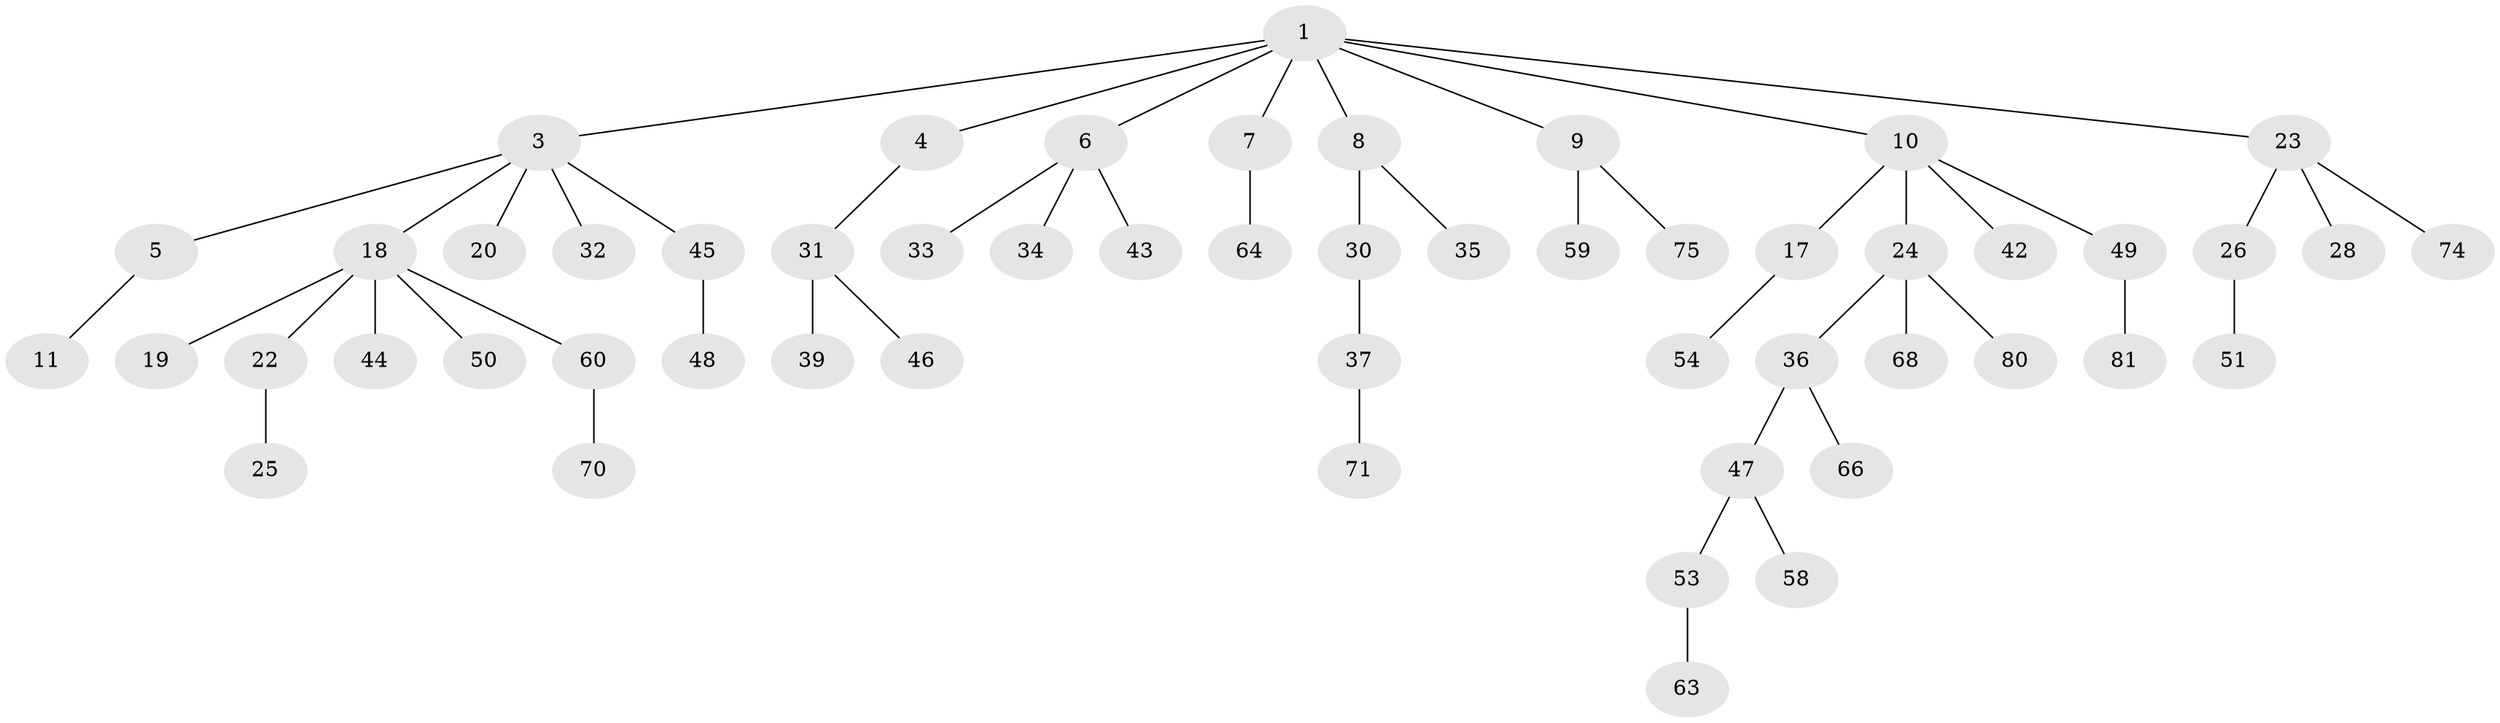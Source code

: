 // original degree distribution, {4: 0.04938271604938271, 6: 0.037037037037037035, 2: 0.2962962962962963, 3: 0.09876543209876543, 5: 0.037037037037037035, 1: 0.48148148148148145}
// Generated by graph-tools (version 1.1) at 2025/42/03/06/25 10:42:03]
// undirected, 54 vertices, 53 edges
graph export_dot {
graph [start="1"]
  node [color=gray90,style=filled];
  1 [super="+2"];
  3 [super="+15"];
  4;
  5 [super="+52"];
  6 [super="+16"];
  7 [super="+14"];
  8 [super="+13"];
  9 [super="+12"];
  10 [super="+29"];
  11;
  17 [super="+40"];
  18 [super="+21"];
  19 [super="+56"];
  20;
  22;
  23 [super="+73"];
  24 [super="+62"];
  25 [super="+69"];
  26 [super="+27"];
  28;
  30;
  31 [super="+41"];
  32 [super="+79"];
  33;
  34;
  35;
  36 [super="+38"];
  37 [super="+65"];
  39 [super="+78"];
  42;
  43;
  44;
  45 [super="+67"];
  46 [super="+77"];
  47 [super="+55"];
  48 [super="+72"];
  49;
  50;
  51 [super="+57"];
  53 [super="+61"];
  54 [super="+76"];
  58;
  59;
  60;
  63;
  64;
  66;
  68;
  70;
  71;
  74;
  75;
  80;
  81;
  1 -- 3;
  1 -- 9;
  1 -- 10;
  1 -- 4;
  1 -- 23;
  1 -- 6;
  1 -- 7;
  1 -- 8;
  3 -- 5;
  3 -- 18;
  3 -- 32;
  3 -- 45;
  3 -- 20;
  4 -- 31;
  5 -- 11;
  6 -- 34;
  6 -- 43;
  6 -- 33;
  7 -- 64;
  8 -- 30;
  8 -- 35;
  9 -- 59;
  9 -- 75;
  10 -- 17;
  10 -- 24;
  10 -- 49;
  10 -- 42;
  17 -- 54;
  18 -- 19;
  18 -- 22;
  18 -- 50;
  18 -- 60;
  18 -- 44;
  22 -- 25;
  23 -- 26;
  23 -- 28;
  23 -- 74;
  24 -- 36;
  24 -- 68;
  24 -- 80;
  26 -- 51;
  30 -- 37;
  31 -- 39;
  31 -- 46;
  36 -- 66;
  36 -- 47;
  37 -- 71;
  45 -- 48;
  47 -- 53;
  47 -- 58;
  49 -- 81;
  53 -- 63;
  60 -- 70;
}
